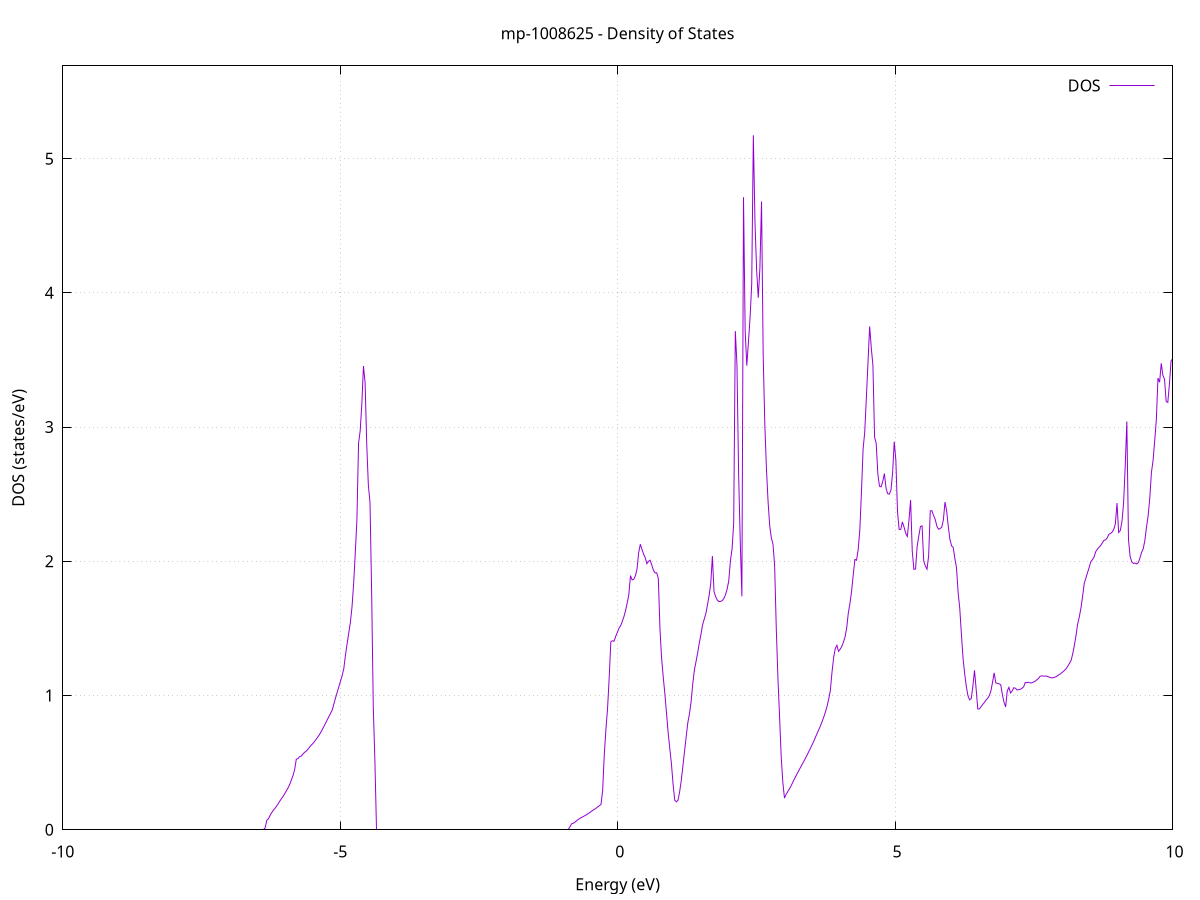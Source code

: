 set title 'mp-1008625 - Density of States'
set xlabel 'Energy (eV)'
set ylabel 'DOS (states/eV)'
set grid
set xrange [-10:10]
set yrange [0:5.691]
set xzeroaxis lt -1
set terminal png size 800,600
set output 'mp-1008625_dos_gnuplot.png'
plot '-' using 1:2 with lines title 'DOS'
-33.839500 0.000000
-33.810000 0.000000
-33.780500 0.000000
-33.751000 0.000000
-33.721400 0.000000
-33.691900 0.000000
-33.662400 0.000000
-33.632900 0.000000
-33.603300 0.000000
-33.573800 0.000000
-33.544300 0.000000
-33.514800 0.000000
-33.485200 0.000000
-33.455700 0.000000
-33.426200 0.000000
-33.396700 0.000000
-33.367100 0.000000
-33.337600 0.000000
-33.308100 0.000000
-33.278600 0.000000
-33.249000 0.000000
-33.219500 0.000000
-33.190000 0.000000
-33.160500 0.000000
-33.130900 0.000000
-33.101400 0.000000
-33.071900 0.000000
-33.042400 0.000000
-33.012900 0.000000
-32.983300 0.000000
-32.953800 0.000000
-32.924300 0.000000
-32.894800 0.000000
-32.865200 0.000000
-32.835700 0.000000
-32.806200 0.000000
-32.776700 0.000000
-32.747100 0.000000
-32.717600 0.000000
-32.688100 0.000000
-32.658600 0.000000
-32.629000 0.000000
-32.599500 0.000000
-32.570000 0.000000
-32.540500 0.000000
-32.510900 0.000000
-32.481400 0.000000
-32.451900 0.000000
-32.422400 0.000000
-32.392800 0.000000
-32.363300 0.000000
-32.333800 0.000000
-32.304300 0.000000
-32.274700 0.000000
-32.245200 0.000000
-32.215700 0.000000
-32.186200 0.000000
-32.156600 0.000000
-32.127100 0.000000
-32.097600 0.000000
-32.068100 0.000000
-32.038600 0.000000
-32.009000 0.000000
-31.979500 0.000000
-31.950000 0.000000
-31.920500 0.000000
-31.890900 0.000000
-31.861400 0.000000
-31.831900 0.000000
-31.802400 0.000000
-31.772800 0.000000
-31.743300 0.000000
-31.713800 0.000000
-31.684300 0.000000
-31.654700 0.000000
-31.625200 0.000000
-31.595700 0.000000
-31.566200 0.000000
-31.536600 0.000000
-31.507100 0.000000
-31.477600 0.000000
-31.448100 0.000000
-31.418500 0.000000
-31.389000 0.000000
-31.359500 0.000000
-31.330000 0.000000
-31.300400 0.000000
-31.270900 0.000000
-31.241400 0.000000
-31.211900 0.000000
-31.182400 0.000000
-31.152800 0.039900
-31.123300 3.479900
-31.093800 6.754600
-31.064300 11.267400
-31.034700 17.995500
-31.005200 22.302500
-30.975700 14.129100
-30.946200 9.964100
-30.916600 8.170200
-30.887100 11.721200
-30.857600 10.532000
-30.828100 7.667100
-30.798500 11.474300
-30.769000 12.755700
-30.739500 13.269800
-30.710000 18.081200
-30.680400 21.226600
-30.650900 19.642700
-30.621400 19.213500
-30.591900 19.181000
-30.562300 18.538100
-30.532800 22.323200
-30.503300 21.286700
-30.473800 24.714600
-30.444200 29.087400
-30.414700 11.530700
-30.385200 6.611700
-30.355700 4.261500
-30.326100 2.759500
-30.296600 1.640500
-30.267100 0.266700
-30.237600 0.000000
-30.208100 0.000000
-30.178500 0.000000
-30.149000 0.000000
-30.119500 0.000000
-30.090000 0.000000
-30.060400 0.000000
-30.030900 0.000000
-30.001400 0.000000
-29.971900 0.000000
-29.942300 0.000000
-29.912800 0.000000
-29.883300 0.000000
-29.853800 0.000000
-29.824200 0.000000
-29.794700 0.000000
-29.765200 0.000000
-29.735700 0.000000
-29.706100 0.000000
-29.676600 0.000000
-29.647100 0.000000
-29.617600 0.000000
-29.588000 0.000000
-29.558500 0.000000
-29.529000 0.000000
-29.499500 0.000000
-29.469900 0.000000
-29.440400 0.000000
-29.410900 0.000000
-29.381400 0.000000
-29.351800 0.000000
-29.322300 0.000000
-29.292800 0.000000
-29.263300 0.000000
-29.233800 0.000000
-29.204200 0.000000
-29.174700 0.000000
-29.145200 0.000000
-29.115700 0.000000
-29.086100 0.000000
-29.056600 0.000000
-29.027100 0.000000
-28.997600 0.000000
-28.968000 0.000000
-28.938500 0.000000
-28.909000 0.000000
-28.879500 0.000000
-28.849900 0.000000
-28.820400 0.000000
-28.790900 0.000000
-28.761400 0.000000
-28.731800 0.000000
-28.702300 0.000000
-28.672800 0.000000
-28.643300 0.000000
-28.613700 0.000000
-28.584200 0.000000
-28.554700 0.000000
-28.525200 0.000000
-28.495600 0.000000
-28.466100 0.000000
-28.436600 0.000000
-28.407100 0.000000
-28.377600 0.000000
-28.348000 0.000000
-28.318500 0.000000
-28.289000 0.000000
-28.259500 0.000000
-28.229900 0.000000
-28.200400 0.000000
-28.170900 0.000000
-28.141400 0.000000
-28.111800 0.000000
-28.082300 0.000000
-28.052800 0.000000
-28.023300 0.000000
-27.993700 0.000000
-27.964200 0.000000
-27.934700 0.000000
-27.905200 0.000000
-27.875600 0.000000
-27.846100 0.000000
-27.816600 0.000000
-27.787100 0.000000
-27.757500 0.000000
-27.728000 0.000000
-27.698500 0.000000
-27.669000 0.000000
-27.639400 0.000000
-27.609900 0.000000
-27.580400 0.000000
-27.550900 0.000000
-27.521300 0.000000
-27.491800 0.000000
-27.462300 0.000000
-27.432800 0.000000
-27.403300 0.000000
-27.373700 0.000000
-27.344200 0.000000
-27.314700 0.000000
-27.285200 0.000000
-27.255600 0.000000
-27.226100 0.000000
-27.196600 0.000000
-27.167100 0.000000
-27.137500 0.000000
-27.108000 0.000000
-27.078500 0.000000
-27.049000 0.000000
-27.019400 0.000000
-26.989900 0.000000
-26.960400 0.000000
-26.930900 0.000000
-26.901300 0.000000
-26.871800 0.000000
-26.842300 0.000000
-26.812800 0.000000
-26.783200 0.000000
-26.753700 0.000000
-26.724200 0.000000
-26.694700 0.000000
-26.665100 0.000000
-26.635600 0.000000
-26.606100 0.000000
-26.576600 0.000000
-26.547000 0.000000
-26.517500 0.000000
-26.488000 0.000000
-26.458500 0.000000
-26.429000 0.000000
-26.399400 0.000000
-26.369900 0.000000
-26.340400 0.000000
-26.310900 0.000000
-26.281300 0.000000
-26.251800 0.000000
-26.222300 0.000000
-26.192800 0.000000
-26.163200 0.000000
-26.133700 0.000000
-26.104200 0.000000
-26.074700 0.000000
-26.045100 0.000000
-26.015600 0.000000
-25.986100 0.000000
-25.956600 0.000000
-25.927000 0.000000
-25.897500 0.000000
-25.868000 0.000000
-25.838500 0.000000
-25.808900 0.000000
-25.779400 0.000000
-25.749900 0.000000
-25.720400 0.000000
-25.690800 0.000000
-25.661300 0.000000
-25.631800 0.000000
-25.602300 0.000000
-25.572800 0.000000
-25.543200 0.000000
-25.513700 0.000000
-25.484200 0.000000
-25.454700 0.000000
-25.425100 0.000000
-25.395600 0.000000
-25.366100 0.000000
-25.336600 0.000000
-25.307000 0.000000
-25.277500 0.000000
-25.248000 0.000000
-25.218500 0.000000
-25.188900 0.000000
-25.159400 0.000000
-25.129900 0.000000
-25.100400 0.000000
-25.070800 0.000000
-25.041300 0.000000
-25.011800 0.000000
-24.982300 0.000000
-24.952700 0.000000
-24.923200 0.000000
-24.893700 0.000000
-24.864200 0.000000
-24.834600 0.000000
-24.805100 0.000000
-24.775600 0.000000
-24.746100 0.000000
-24.716500 0.000000
-24.687000 0.000000
-24.657500 0.000000
-24.628000 0.000000
-24.598500 0.000000
-24.568900 0.000000
-24.539400 0.000000
-24.509900 0.000000
-24.480400 0.000000
-24.450800 0.000000
-24.421300 0.000000
-24.391800 0.000000
-24.362300 0.000000
-24.332700 0.000000
-24.303200 0.000000
-24.273700 0.000000
-24.244200 0.000000
-24.214600 0.000000
-24.185100 0.000000
-24.155600 0.000000
-24.126100 0.000000
-24.096500 0.000000
-24.067000 0.000000
-24.037500 0.000000
-24.008000 0.000000
-23.978400 0.000000
-23.948900 0.000000
-23.919400 0.000000
-23.889900 0.000000
-23.860300 0.000000
-23.830800 0.000000
-23.801300 0.000000
-23.771800 0.000000
-23.742300 0.000000
-23.712700 0.000000
-23.683200 0.000000
-23.653700 0.000000
-23.624200 0.000000
-23.594600 0.000000
-23.565100 0.000000
-23.535600 0.000000
-23.506100 0.000000
-23.476500 0.000000
-23.447000 0.000000
-23.417500 0.000000
-23.388000 0.000000
-23.358400 0.000000
-23.328900 0.000000
-23.299400 0.000000
-23.269900 0.000000
-23.240300 0.000000
-23.210800 0.000000
-23.181300 0.000000
-23.151800 0.000000
-23.122200 0.000000
-23.092700 0.000000
-23.063200 0.000000
-23.033700 0.000000
-23.004100 0.000000
-22.974600 0.000000
-22.945100 0.000000
-22.915600 0.000000
-22.886000 0.000000
-22.856500 0.000000
-22.827000 0.000000
-22.797500 0.000000
-22.768000 0.000000
-22.738400 0.000000
-22.708900 0.000000
-22.679400 0.000000
-22.649900 0.000000
-22.620300 0.000000
-22.590800 0.000000
-22.561300 0.000000
-22.531800 0.000000
-22.502200 0.000000
-22.472700 0.000000
-22.443200 0.000000
-22.413700 0.000000
-22.384100 0.000000
-22.354600 0.000000
-22.325100 0.000000
-22.295600 0.000000
-22.266000 0.000000
-22.236500 0.000000
-22.207000 0.000000
-22.177500 0.000000
-22.147900 0.000000
-22.118400 0.000000
-22.088900 0.000000
-22.059400 0.000000
-22.029800 0.000000
-22.000300 0.000000
-21.970800 0.000000
-21.941300 0.000000
-21.911700 0.000000
-21.882200 0.000000
-21.852700 0.000000
-21.823200 0.000000
-21.793700 0.000000
-21.764100 0.000000
-21.734600 0.000000
-21.705100 0.000000
-21.675600 0.000000
-21.646000 0.000000
-21.616500 0.000000
-21.587000 0.000000
-21.557500 0.000000
-21.527900 0.000000
-21.498400 0.000000
-21.468900 0.000000
-21.439400 0.000000
-21.409800 0.000000
-21.380300 0.000000
-21.350800 0.000000
-21.321300 0.000000
-21.291700 0.000000
-21.262200 0.000000
-21.232700 0.000000
-21.203200 0.000000
-21.173600 0.000000
-21.144100 0.000000
-21.114600 0.000000
-21.085100 0.000000
-21.055500 0.000000
-21.026000 0.000000
-20.996500 0.000000
-20.967000 0.000000
-20.937500 0.000000
-20.907900 0.000000
-20.878400 0.000000
-20.848900 0.000000
-20.819400 0.000000
-20.789800 0.000000
-20.760300 0.000000
-20.730800 0.000000
-20.701300 0.000000
-20.671700 0.000000
-20.642200 0.000000
-20.612700 0.000000
-20.583200 0.000000
-20.553600 0.000000
-20.524100 0.000000
-20.494600 0.000000
-20.465100 0.000000
-20.435500 0.000000
-20.406000 0.000000
-20.376500 0.000000
-20.347000 0.000000
-20.317400 0.000000
-20.287900 0.000000
-20.258400 0.000000
-20.228900 0.000000
-20.199300 0.000000
-20.169800 0.000000
-20.140300 0.000000
-20.110800 0.000000
-20.081200 0.000000
-20.051700 0.000000
-20.022200 0.000000
-19.992700 0.000000
-19.963200 0.000000
-19.933600 0.000000
-19.904100 0.000000
-19.874600 0.000000
-19.845100 0.000000
-19.815500 0.000000
-19.786000 0.000000
-19.756500 0.000000
-19.727000 0.000000
-19.697400 0.000000
-19.667900 0.000000
-19.638400 0.000000
-19.608900 0.000000
-19.579300 0.000000
-19.549800 0.000000
-19.520300 0.000000
-19.490800 0.000000
-19.461200 0.000000
-19.431700 0.000000
-19.402200 0.000000
-19.372700 0.000000
-19.343100 0.000000
-19.313600 0.000000
-19.284100 0.000000
-19.254600 0.000000
-19.225000 0.000000
-19.195500 0.000000
-19.166000 0.000000
-19.136500 0.000000
-19.106900 0.000000
-19.077400 0.000000
-19.047900 0.000000
-19.018400 0.000000
-18.988900 0.000000
-18.959300 0.000000
-18.929800 0.000000
-18.900300 0.000000
-18.870800 0.000000
-18.841200 0.000000
-18.811700 0.000000
-18.782200 0.000000
-18.752700 0.000000
-18.723100 0.000000
-18.693600 0.000000
-18.664100 0.000000
-18.634600 0.000000
-18.605000 0.000000
-18.575500 0.000000
-18.546000 0.000000
-18.516500 0.000000
-18.486900 0.000000
-18.457400 0.000000
-18.427900 0.000000
-18.398400 0.000000
-18.368800 0.000000
-18.339300 0.000000
-18.309800 0.000000
-18.280300 0.000000
-18.250700 0.000000
-18.221200 0.000000
-18.191700 0.000000
-18.162200 0.000000
-18.132700 0.000000
-18.103100 0.000000
-18.073600 0.000000
-18.044100 0.000000
-18.014600 0.000000
-17.985000 0.000000
-17.955500 0.000000
-17.926000 0.000000
-17.896500 0.000000
-17.866900 0.000000
-17.837400 0.000000
-17.807900 0.000000
-17.778400 0.000000
-17.748800 0.000000
-17.719300 0.000000
-17.689800 0.000000
-17.660300 0.000000
-17.630700 0.000000
-17.601200 0.000000
-17.571700 0.000000
-17.542200 0.000000
-17.512600 0.000000
-17.483100 0.000000
-17.453600 0.000000
-17.424100 0.000000
-17.394500 0.000000
-17.365000 0.000000
-17.335500 0.000000
-17.306000 0.000000
-17.276400 0.000000
-17.246900 0.000000
-17.217400 0.000000
-17.187900 0.000000
-17.158400 0.000000
-17.128800 0.000000
-17.099300 0.000000
-17.069800 0.000000
-17.040300 0.000000
-17.010700 0.000000
-16.981200 0.000000
-16.951700 0.000000
-16.922200 0.000000
-16.892600 0.000000
-16.863100 0.000000
-16.833600 0.000000
-16.804100 0.000000
-16.774500 0.000000
-16.745000 0.000000
-16.715500 0.000000
-16.686000 0.000000
-16.656400 0.000000
-16.626900 0.000000
-16.597400 0.000000
-16.567900 0.000000
-16.538300 0.000000
-16.508800 0.000000
-16.479300 0.000000
-16.449800 0.000000
-16.420200 0.000000
-16.390700 0.000000
-16.361200 0.000000
-16.331700 0.000000
-16.302100 0.000000
-16.272600 0.000000
-16.243100 0.000000
-16.213600 0.000000
-16.184100 0.000000
-16.154500 0.000000
-16.125000 0.000000
-16.095500 0.000000
-16.066000 0.000000
-16.036400 0.000000
-16.006900 0.000000
-15.977400 0.000000
-15.947900 0.000000
-15.918300 0.000000
-15.888800 0.000000
-15.859300 0.000000
-15.829800 0.000000
-15.800200 0.000000
-15.770700 0.000000
-15.741200 0.000000
-15.711700 0.000000
-15.682100 0.000000
-15.652600 0.000000
-15.623100 0.000000
-15.593600 0.000000
-15.564000 0.000000
-15.534500 0.000000
-15.505000 0.000000
-15.475500 0.000000
-15.445900 0.000000
-15.416400 0.000000
-15.386900 0.000000
-15.357400 0.000000
-15.327900 0.000000
-15.298300 0.000000
-15.268800 0.000000
-15.239300 0.000000
-15.209800 0.000000
-15.180200 0.000000
-15.150700 0.000000
-15.121200 0.000000
-15.091700 0.000000
-15.062100 0.000000
-15.032600 0.000000
-15.003100 0.000000
-14.973600 0.000000
-14.944000 0.000000
-14.914500 0.000000
-14.885000 0.000000
-14.855500 0.000000
-14.825900 0.000000
-14.796400 0.000000
-14.766900 0.000000
-14.737400 0.000000
-14.707800 0.000000
-14.678300 0.000000
-14.648800 0.000000
-14.619300 0.000000
-14.589700 0.000000
-14.560200 0.000000
-14.530700 0.000000
-14.501200 0.000000
-14.471600 0.000000
-14.442100 0.000000
-14.412600 0.000000
-14.383100 0.000000
-14.353600 0.000000
-14.324000 0.000000
-14.294500 0.000000
-14.265000 0.000000
-14.235500 0.000000
-14.205900 0.000000
-14.176400 0.000000
-14.146900 0.000000
-14.117400 0.000000
-14.087800 0.000000
-14.058300 0.000000
-14.028800 0.000000
-13.999300 0.000000
-13.969700 0.000000
-13.940200 0.000000
-13.910700 0.000000
-13.881200 0.000000
-13.851600 0.000000
-13.822100 0.000000
-13.792600 0.000000
-13.763100 0.000000
-13.733500 0.000000
-13.704000 0.000000
-13.674500 0.000000
-13.645000 0.000000
-13.615400 0.000000
-13.585900 0.000000
-13.556400 0.000000
-13.526900 0.000000
-13.497400 0.000000
-13.467800 0.000000
-13.438300 0.000000
-13.408800 0.000000
-13.379300 0.000000
-13.349700 0.000000
-13.320200 0.000000
-13.290700 0.000000
-13.261200 0.000000
-13.231600 0.000000
-13.202100 0.000000
-13.172600 0.000000
-13.143100 0.000000
-13.113500 0.000000
-13.084000 0.000000
-13.054500 0.000000
-13.025000 0.000000
-12.995400 0.000000
-12.965900 0.000000
-12.936400 0.000000
-12.906900 0.000000
-12.877300 0.000000
-12.847800 0.000000
-12.818300 0.000000
-12.788800 0.000000
-12.759200 0.000000
-12.729700 0.000000
-12.700200 0.000000
-12.670700 0.000000
-12.641100 0.000000
-12.611600 0.000000
-12.582100 0.000000
-12.552600 0.000000
-12.523100 0.000000
-12.493500 0.000000
-12.464000 0.000000
-12.434500 0.000000
-12.405000 0.000000
-12.375400 0.000000
-12.345900 0.000000
-12.316400 0.000000
-12.286900 0.000000
-12.257300 0.000000
-12.227800 0.000000
-12.198300 0.000000
-12.168800 0.000000
-12.139200 0.000000
-12.109700 0.000000
-12.080200 0.000000
-12.050700 0.000000
-12.021100 0.000000
-11.991600 0.000000
-11.962100 0.000000
-11.932600 0.000000
-11.903000 0.000000
-11.873500 0.000000
-11.844000 0.000000
-11.814500 0.000000
-11.784900 0.000000
-11.755400 0.000000
-11.725900 0.000000
-11.696400 0.000000
-11.666800 0.000000
-11.637300 0.000000
-11.607800 0.000000
-11.578300 0.000000
-11.548800 0.000000
-11.519200 0.000000
-11.489700 0.000000
-11.460200 0.000000
-11.430700 0.000000
-11.401100 0.000000
-11.371600 0.000000
-11.342100 0.000000
-11.312600 0.000000
-11.283000 0.000000
-11.253500 0.000000
-11.224000 0.000000
-11.194500 0.000000
-11.164900 0.000000
-11.135400 0.000000
-11.105900 0.000000
-11.076400 0.000000
-11.046800 0.000000
-11.017300 0.000000
-10.987800 0.000000
-10.958300 0.000000
-10.928700 0.000000
-10.899200 0.000000
-10.869700 0.000000
-10.840200 0.000000
-10.810600 0.000000
-10.781100 0.000000
-10.751600 0.000000
-10.722100 0.000000
-10.692600 0.000000
-10.663000 0.000000
-10.633500 0.000000
-10.604000 0.000000
-10.574500 0.000000
-10.544900 0.000000
-10.515400 0.000000
-10.485900 0.000000
-10.456400 0.000000
-10.426800 0.000000
-10.397300 0.000000
-10.367800 0.000000
-10.338300 0.000000
-10.308700 0.000000
-10.279200 0.000000
-10.249700 0.000000
-10.220200 0.000000
-10.190600 0.000000
-10.161100 0.000000
-10.131600 0.000000
-10.102100 0.000000
-10.072500 0.000000
-10.043000 0.000000
-10.013500 0.000000
-9.984000 0.000000
-9.954400 0.000000
-9.924900 0.000000
-9.895400 0.000000
-9.865900 0.000000
-9.836300 0.000000
-9.806800 0.000000
-9.777300 0.000000
-9.747800 0.000000
-9.718300 0.000000
-9.688700 0.000000
-9.659200 0.000000
-9.629700 0.000000
-9.600200 0.000000
-9.570600 0.000000
-9.541100 0.000000
-9.511600 0.000000
-9.482100 0.000000
-9.452500 0.000000
-9.423000 0.000000
-9.393500 0.000000
-9.364000 0.000000
-9.334400 0.000000
-9.304900 0.000000
-9.275400 0.000000
-9.245900 0.000000
-9.216300 0.000000
-9.186800 0.000000
-9.157300 0.000000
-9.127800 0.000000
-9.098200 0.000000
-9.068700 0.000000
-9.039200 0.000000
-9.009700 0.000000
-8.980100 0.000000
-8.950600 0.000000
-8.921100 0.000000
-8.891600 0.000000
-8.862000 0.000000
-8.832500 0.000000
-8.803000 0.000000
-8.773500 0.000000
-8.744000 0.000000
-8.714400 0.000000
-8.684900 0.000000
-8.655400 0.000000
-8.625900 0.000000
-8.596300 0.000000
-8.566800 0.000000
-8.537300 0.000000
-8.507800 0.000000
-8.478200 0.000000
-8.448700 0.000000
-8.419200 0.000000
-8.389700 0.000000
-8.360100 0.000000
-8.330600 0.000000
-8.301100 0.000000
-8.271600 0.000000
-8.242000 0.000000
-8.212500 0.000000
-8.183000 0.000000
-8.153500 0.000000
-8.123900 0.000000
-8.094400 0.000000
-8.064900 0.000000
-8.035400 0.000000
-8.005800 0.000000
-7.976300 0.000000
-7.946800 0.000000
-7.917300 0.000000
-7.887800 0.000000
-7.858200 0.000000
-7.828700 0.000000
-7.799200 0.000000
-7.769700 0.000000
-7.740100 0.000000
-7.710600 0.000000
-7.681100 0.000000
-7.651600 0.000000
-7.622000 0.000000
-7.592500 0.000000
-7.563000 0.000000
-7.533500 0.000000
-7.503900 0.000000
-7.474400 0.000000
-7.444900 0.000000
-7.415400 0.000000
-7.385800 0.000000
-7.356300 0.000000
-7.326800 0.000000
-7.297300 0.000000
-7.267700 0.000000
-7.238200 0.000000
-7.208700 0.000000
-7.179200 0.000000
-7.149600 0.000000
-7.120100 0.000000
-7.090600 0.000000
-7.061100 0.000000
-7.031500 0.000000
-7.002000 0.000000
-6.972500 0.000000
-6.943000 0.000000
-6.913500 0.000000
-6.883900 0.000000
-6.854400 0.000000
-6.824900 0.000000
-6.795400 0.000000
-6.765800 0.000000
-6.736300 0.000000
-6.706800 0.000000
-6.677300 0.000000
-6.647700 0.000000
-6.618200 0.000000
-6.588700 0.000000
-6.559200 0.000000
-6.529600 0.000000
-6.500100 0.000000
-6.470600 0.000000
-6.441100 0.000000
-6.411500 0.000000
-6.382000 0.000000
-6.352500 0.015000
-6.323000 0.071600
-6.293400 0.082000
-6.263900 0.107600
-6.234400 0.128000
-6.204900 0.145400
-6.175300 0.160200
-6.145800 0.177200
-6.116300 0.195100
-6.086800 0.214800
-6.057200 0.232600
-6.027700 0.250200
-5.998200 0.270700
-5.968700 0.291200
-5.939200 0.312800
-5.909600 0.338500
-5.880100 0.371800
-5.850600 0.404000
-5.821100 0.449300
-5.791500 0.526000
-5.762000 0.530200
-5.732500 0.544300
-5.703000 0.548900
-5.673400 0.563300
-5.643900 0.576600
-5.614400 0.585000
-5.584900 0.598500
-5.555300 0.614000
-5.525800 0.629000
-5.496300 0.641300
-5.466800 0.656400
-5.437200 0.672500
-5.407700 0.689100
-5.378200 0.706200
-5.348700 0.727300
-5.319100 0.749800
-5.289600 0.773800
-5.260100 0.797700
-5.230600 0.821800
-5.201000 0.845900
-5.171500 0.870000
-5.142000 0.894400
-5.112500 0.940200
-5.083000 0.984200
-5.053400 1.026100
-5.023900 1.067300
-4.994400 1.107700
-4.964900 1.147700
-4.935300 1.200900
-4.905800 1.301000
-4.876300 1.384400
-4.846800 1.464000
-4.817200 1.544600
-4.787700 1.659100
-4.758200 1.832300
-4.728700 2.061300
-4.699100 2.307300
-4.669600 2.880200
-4.640100 2.972200
-4.610600 3.171600
-4.581000 3.454700
-4.551500 3.332000
-4.522000 2.869000
-4.492500 2.564200
-4.462900 2.436500
-4.433400 1.757600
-4.403900 0.911700
-4.374400 0.505300
-4.344800 0.000000
-4.315300 0.000000
-4.285800 0.000000
-4.256300 0.000000
-4.226700 0.000000
-4.197200 0.000000
-4.167700 0.000000
-4.138200 0.000000
-4.108700 0.000000
-4.079100 0.000000
-4.049600 0.000000
-4.020100 0.000000
-3.990600 0.000000
-3.961000 0.000000
-3.931500 0.000000
-3.902000 0.000000
-3.872500 0.000000
-3.842900 0.000000
-3.813400 0.000000
-3.783900 0.000000
-3.754400 0.000000
-3.724800 0.000000
-3.695300 0.000000
-3.665800 0.000000
-3.636300 0.000000
-3.606700 0.000000
-3.577200 0.000000
-3.547700 0.000000
-3.518200 0.000000
-3.488600 0.000000
-3.459100 0.000000
-3.429600 0.000000
-3.400100 0.000000
-3.370500 0.000000
-3.341000 0.000000
-3.311500 0.000000
-3.282000 0.000000
-3.252400 0.000000
-3.222900 0.000000
-3.193400 0.000000
-3.163900 0.000000
-3.134400 0.000000
-3.104800 0.000000
-3.075300 0.000000
-3.045800 0.000000
-3.016300 0.000000
-2.986700 0.000000
-2.957200 0.000000
-2.927700 0.000000
-2.898200 0.000000
-2.868600 0.000000
-2.839100 0.000000
-2.809600 0.000000
-2.780100 0.000000
-2.750500 0.000000
-2.721000 0.000000
-2.691500 0.000000
-2.662000 0.000000
-2.632400 0.000000
-2.602900 0.000000
-2.573400 0.000000
-2.543900 0.000000
-2.514300 0.000000
-2.484800 0.000000
-2.455300 0.000000
-2.425800 0.000000
-2.396200 0.000000
-2.366700 0.000000
-2.337200 0.000000
-2.307700 0.000000
-2.278200 0.000000
-2.248600 0.000000
-2.219100 0.000000
-2.189600 0.000000
-2.160100 0.000000
-2.130500 0.000000
-2.101000 0.000000
-2.071500 0.000000
-2.042000 0.000000
-2.012400 0.000000
-1.982900 0.000000
-1.953400 0.000000
-1.923900 0.000000
-1.894300 0.000000
-1.864800 0.000000
-1.835300 0.000000
-1.805800 0.000000
-1.776200 0.000000
-1.746700 0.000000
-1.717200 0.000000
-1.687700 0.000000
-1.658100 0.000000
-1.628600 0.000000
-1.599100 0.000000
-1.569600 0.000000
-1.540000 0.000000
-1.510500 0.000000
-1.481000 0.000000
-1.451500 0.000000
-1.421900 0.000000
-1.392400 0.000000
-1.362900 0.000000
-1.333400 0.000000
-1.303900 0.000000
-1.274300 0.000000
-1.244800 0.000000
-1.215300 0.000000
-1.185800 0.000000
-1.156200 0.000000
-1.126700 0.000000
-1.097200 0.000000
-1.067700 0.000000
-1.038100 0.000000
-1.008600 0.000000
-0.979100 0.000000
-0.949600 0.000000
-0.920000 0.000000
-0.890500 0.002800
-0.861000 0.020900
-0.831500 0.044300
-0.801900 0.047700
-0.772400 0.055800
-0.742900 0.066400
-0.713400 0.076100
-0.683800 0.084000
-0.654300 0.091200
-0.624800 0.097100
-0.595300 0.104100
-0.565700 0.111600
-0.536200 0.119200
-0.506700 0.127400
-0.477200 0.135900
-0.447700 0.144700
-0.418100 0.152300
-0.388600 0.160600
-0.359100 0.170300
-0.329600 0.179500
-0.300000 0.189000
-0.270500 0.292700
-0.241000 0.558800
-0.211500 0.747400
-0.181900 0.903000
-0.152400 1.133400
-0.122900 1.400500
-0.093400 1.408200
-0.063800 1.405000
-0.034300 1.441500
-0.004800 1.471300
0.024700 1.501500
0.054300 1.520900
0.083800 1.551800
0.113300 1.587500
0.142800 1.633900
0.172400 1.690500
0.201900 1.752800
0.231400 1.893500
0.260900 1.861600
0.290500 1.866000
0.320000 1.892500
0.349500 1.943400
0.379000 2.065100
0.408600 2.127300
0.438100 2.088300
0.467600 2.053800
0.497100 2.027300
0.526600 1.982000
0.556200 2.000200
0.585700 2.008200
0.615200 1.972200
0.644700 1.934200
0.674300 1.913500
0.703800 1.914900
0.733300 1.871500
0.762800 1.495700
0.792400 1.277400
0.821900 1.136600
0.851400 1.010600
0.880900 0.868600
0.910500 0.722100
0.940000 0.605000
0.969500 0.491500
0.999000 0.340200
1.028600 0.221100
1.058100 0.208400
1.087600 0.219900
1.117100 0.282300
1.146700 0.366200
1.176200 0.475200
1.205700 0.584400
1.235200 0.693400
1.264800 0.798200
1.294300 0.863200
1.323800 0.953200
1.353300 1.086300
1.382900 1.190200
1.412400 1.252300
1.441900 1.318000
1.471400 1.390500
1.500900 1.454900
1.530500 1.525900
1.560000 1.569000
1.589500 1.609200
1.619000 1.674700
1.648600 1.745400
1.678100 1.833600
1.707600 2.039400
1.737100 1.773700
1.766700 1.736400
1.796200 1.710700
1.825700 1.700100
1.855200 1.701500
1.884800 1.707300
1.914300 1.723400
1.943800 1.751400
1.973300 1.793100
2.002900 1.855600
2.032400 2.004000
2.061900 2.091700
2.091400 2.283100
2.121000 3.715100
2.150500 3.464100
2.180000 2.658400
2.209500 2.153100
2.239100 1.739300
2.268600 4.712700
2.298100 3.717800
2.327600 3.458000
2.357100 3.631500
2.386700 3.815900
2.416200 4.062000
2.445700 5.174000
2.475200 4.525200
2.504800 4.170100
2.534300 3.963600
2.563800 4.183800
2.593300 4.681200
2.622900 3.537400
2.652400 3.020800
2.681900 2.687900
2.711400 2.442200
2.741000 2.262500
2.770500 2.173900
2.800000 2.127700
2.829500 1.966700
2.859100 1.499600
2.888600 1.132800
2.918100 0.843800
2.947600 0.547800
2.977200 0.352400
3.006700 0.236000
3.036200 0.263900
3.065700 0.284300
3.095300 0.303700
3.124800 0.327100
3.154300 0.351700
3.183800 0.377000
3.213400 0.400800
3.242900 0.424200
3.272400 0.447000
3.301900 0.469700
3.331400 0.492000
3.361000 0.514500
3.390500 0.538000
3.420000 0.561800
3.449500 0.586300
3.479100 0.611600
3.508600 0.636400
3.538100 0.663300
3.567600 0.691800
3.597200 0.719600
3.626700 0.747500
3.656200 0.775700
3.685700 0.806800
3.715300 0.840100
3.744800 0.878100
3.774300 0.919400
3.803800 0.974000
3.833400 1.037600
3.862900 1.172600
3.892400 1.281500
3.921900 1.349900
3.951500 1.374100
3.981000 1.329500
4.010500 1.344600
4.040000 1.366100
4.069600 1.398700
4.099100 1.437800
4.128600 1.505000
4.158100 1.618000
4.187700 1.688500
4.217200 1.780400
4.246700 1.902800
4.276200 2.014200
4.305700 2.008100
4.335300 2.088600
4.364800 2.233500
4.394300 2.517400
4.423800 2.837600
4.453400 2.963000
4.482900 3.221400
4.512400 3.484300
4.541900 3.749700
4.571500 3.589000
4.601000 3.460100
4.630500 2.926400
4.660000 2.877900
4.689600 2.651100
4.719100 2.559200
4.748600 2.554900
4.778100 2.595000
4.807700 2.653900
4.837200 2.544900
4.866700 2.503600
4.896200 2.500500
4.925800 2.529600
4.955300 2.658500
4.984800 2.891600
5.014300 2.754100
5.043900 2.370000
5.073400 2.237700
5.102900 2.237900
5.132400 2.293500
5.161900 2.254600
5.191500 2.209200
5.221000 2.185200
5.250500 2.305200
5.280000 2.456500
5.309600 2.076200
5.339100 1.940500
5.368600 1.942800
5.398100 2.111300
5.427700 2.189100
5.457200 2.259600
5.486700 2.264300
5.516200 2.001500
5.545800 1.965800
5.575300 1.941500
5.604800 2.040000
5.634300 2.375700
5.663900 2.377000
5.693400 2.342200
5.722900 2.313300
5.752400 2.263200
5.782000 2.238800
5.811500 2.244200
5.841000 2.253200
5.870500 2.309100
5.900100 2.441800
5.929600 2.374900
5.959100 2.259700
5.988600 2.163500
6.018200 2.115000
6.047700 2.103600
6.077200 2.022100
6.106700 1.952000
6.136200 1.768900
6.165800 1.650400
6.195300 1.456400
6.224800 1.280000
6.254300 1.163200
6.283900 1.068000
6.313400 0.998900
6.342900 0.968000
6.372400 0.976500
6.402000 1.069500
6.431500 1.188100
6.461000 1.049000
6.490500 0.900000
6.520100 0.900400
6.549600 0.916600
6.579100 0.933700
6.608600 0.947800
6.638200 0.966500
6.667700 0.978600
6.697200 0.998200
6.726700 1.032800
6.756300 1.098100
6.785800 1.169400
6.815300 1.094600
6.844800 1.090700
6.874400 1.087700
6.903900 1.081200
6.933400 1.009000
6.962900 0.950900
6.992500 0.914900
7.022000 1.034400
7.051500 1.061100
7.081000 1.019300
7.110500 1.034200
7.140100 1.058300
7.169600 1.054300
7.199100 1.041700
7.228600 1.044000
7.258200 1.047100
7.287700 1.054300
7.317200 1.065200
7.346700 1.097200
7.376300 1.096200
7.405800 1.098600
7.435300 1.094200
7.464800 1.094300
7.494400 1.100300
7.523900 1.106900
7.553400 1.116500
7.582900 1.126400
7.612500 1.142300
7.642000 1.147100
7.671500 1.144900
7.701000 1.144600
7.730600 1.145400
7.760100 1.140300
7.789600 1.135500
7.819100 1.131700
7.848700 1.132500
7.878200 1.136300
7.907700 1.141800
7.937200 1.150700
7.966700 1.158100
7.996300 1.167000
8.025800 1.177200
8.055300 1.187800
8.084800 1.200800
8.114400 1.220500
8.143900 1.240600
8.173400 1.262900
8.202900 1.312600
8.232500 1.376500
8.262000 1.449600
8.291500 1.534800
8.321000 1.586600
8.350600 1.653600
8.380100 1.740400
8.409600 1.835700
8.439100 1.875300
8.468700 1.915800
8.498200 1.953600
8.527700 1.997300
8.557200 2.013000
8.586800 2.031800
8.616300 2.071900
8.645800 2.090200
8.675300 2.104800
8.704900 2.117800
8.734400 2.136700
8.763900 2.155800
8.793400 2.160000
8.823000 2.174600
8.852500 2.200800
8.882000 2.207500
8.911500 2.217400
8.941000 2.236600
8.970600 2.279600
9.000100 2.433700
9.029600 2.214700
9.059100 2.228900
9.088700 2.295100
9.118200 2.432600
9.147700 2.704800
9.177200 3.041800
9.206800 2.161000
9.236300 2.036200
9.265800 1.995100
9.295300 1.984400
9.324900 1.986900
9.354400 1.980400
9.383900 1.989400
9.413400 2.025200
9.443000 2.066600
9.472500 2.093500
9.502000 2.156000
9.531500 2.255400
9.561100 2.340700
9.590600 2.469100
9.620100 2.661000
9.649600 2.750700
9.679200 2.897300
9.708700 3.053800
9.738200 3.365000
9.767700 3.334000
9.797300 3.475400
9.826800 3.385400
9.856300 3.356400
9.885800 3.191500
9.915300 3.183600
9.944900 3.321800
9.974400 3.493400
10.003900 3.509800
10.033400 3.500400
10.063000 3.404800
10.092500 3.335200
10.122000 3.219700
10.151500 2.790200
10.181100 2.469200
10.210600 2.268300
10.240100 2.258000
10.269600 2.280300
10.299200 2.378500
10.328700 2.478400
10.358200 2.552300
10.387700 2.674600
10.417300 2.777400
10.446800 2.815700
10.476300 2.863800
10.505800 2.781600
10.535400 2.783600
10.564900 2.832700
10.594400 2.888400
10.623900 2.910900
10.653500 2.978100
10.683000 3.142200
10.712500 3.442800
10.742000 3.167300
10.771500 2.883600
10.801100 2.725200
10.830600 2.617800
10.860100 2.434400
10.889600 2.286900
10.919200 2.156800
10.948700 2.073700
10.978200 1.996300
11.007700 1.960500
11.037300 1.946500
11.066800 1.907100
11.096300 1.990900
11.125800 2.020000
11.155400 2.168800
11.184900 2.391800
11.214400 2.473200
11.243900 2.410800
11.273500 2.269200
11.303000 2.043500
11.332500 1.909800
11.362000 1.767200
11.391600 1.610900
11.421100 1.473900
11.450600 1.375900
11.480100 1.326500
11.509700 1.327100
11.539200 1.332900
11.568700 1.306500
11.598200 1.300200
11.627800 1.383300
11.657300 1.201400
11.686800 1.095500
11.716300 0.979000
11.745800 0.946000
11.775400 1.008600
11.804900 1.022600
11.834400 1.097700
11.863900 1.195800
11.893500 1.259600
11.923000 1.306900
11.952500 1.317900
11.982000 1.351100
12.011600 1.444100
12.041100 1.572400
12.070600 1.659800
12.100100 1.773500
12.129700 1.829500
12.159200 1.889400
12.188700 1.804200
12.218200 1.797200
12.247800 1.823500
12.277300 1.848000
12.306800 1.848800
12.336300 1.833900
12.365900 1.834100
12.395400 1.846600
12.424900 1.816900
12.454400 1.849500
12.484000 1.881600
12.513500 1.789100
12.543000 1.774200
12.572500 1.779000
12.602000 1.768900
12.631600 1.799000
12.661100 1.834600
12.690600 1.878900
12.720100 2.038800
12.749700 1.959900
12.779200 1.420600
12.808700 1.184100
12.838200 1.107500
12.867800 1.058600
12.897300 1.008600
12.926800 0.969700
12.956300 0.953800
12.985900 0.953800
13.015400 0.975900
13.044900 1.002400
13.074400 1.025700
13.104000 1.030300
13.133500 1.033500
13.163000 1.065900
13.192500 1.112200
13.222100 1.185600
13.251600 1.261300
13.281100 1.337800
13.310600 1.419500
13.340200 1.425100
13.369700 1.319200
13.399200 1.249200
13.428700 1.211000
13.458300 1.187600
13.487800 1.174300
13.517300 1.169200
13.546800 1.170100
13.576300 1.172600
13.605900 1.187800
13.635400 1.184000
13.664900 1.177100
13.694400 1.184500
13.724000 1.200100
13.753500 1.228200
13.783000 1.237500
13.812500 1.244300
13.842100 1.247100
13.871600 1.293200
13.901100 1.322000
13.930600 1.317700
13.960200 1.298100
13.989700 1.294800
14.019200 1.275000
14.048700 1.280000
14.078300 1.273500
14.107800 1.265400
14.137300 1.265100
14.166800 1.276600
14.196400 1.315700
14.225900 1.408200
14.255400 1.454000
14.284900 1.434300
14.314500 1.389400
14.344000 1.345600
14.373500 1.304300
14.403000 1.283500
14.432600 1.269400
14.462100 1.265600
14.491600 1.270400
14.521100 1.281600
14.550600 1.289100
14.580200 1.288500
14.609700 1.280300
14.639200 1.280900
14.668700 1.301800
14.698300 1.345900
14.727800 1.424700
14.757300 1.456700
14.786800 1.441800
14.816400 1.426800
14.845900 1.409200
14.875400 1.415300
14.904900 1.433800
14.934500 1.456300
14.964000 1.491600
14.993500 1.509500
15.023000 1.582600
15.052600 1.624200
15.082100 1.623000
15.111600 1.608700
15.141100 1.604300
15.170700 1.606900
15.200200 1.623900
15.229700 1.653000
15.259200 1.697600
15.288800 1.711700
15.318300 1.715000
15.347800 1.712000
15.377300 1.635800
15.406800 1.590900
15.436400 1.567000
15.465900 1.552100
15.495400 1.546000
15.524900 1.505300
15.554500 1.466200
15.584000 1.430500
15.613500 1.400900
15.643000 1.368200
15.672600 1.342800
15.702100 1.322300
15.731600 1.299100
15.761100 1.256000
15.790700 1.232500
15.820200 1.231000
15.849700 1.230900
15.879200 1.232400
15.908800 1.233400
15.938300 1.232700
15.967800 1.231800
15.997300 1.231500
16.026900 1.231700
16.056400 1.233500
16.085900 1.239400
16.115400 1.249400
16.145000 1.267900
16.174500 1.284200
16.204000 1.295200
16.233500 1.288600
16.263100 1.288000
16.292600 1.284600
16.322100 1.236800
16.351600 1.199700
16.381100 1.176200
16.410700 1.127600
16.440200 1.109600
16.469700 1.098000
16.499200 1.097700
16.528800 1.117000
16.558300 1.162200
16.587800 1.219300
16.617300 1.320900
16.646900 1.478200
16.676400 1.583500
16.705900 1.683400
16.735400 1.723800
16.765000 1.701400
16.794500 1.689200
16.824000 1.660400
16.853500 1.566600
16.883100 1.473800
16.912600 1.331000
16.942100 1.265000
16.971600 1.240800
17.001200 1.246000
17.030700 1.198400
17.060200 1.103400
17.089700 1.054800
17.119300 1.028900
17.148800 0.962000
17.178300 0.932600
17.207800 0.916000
17.237400 0.907600
17.266900 0.881500
17.296400 0.841200
17.325900 0.793700
17.355400 0.746300
17.385000 0.701100
17.414500 0.659100
17.444000 0.620100
17.473500 0.590000
17.503100 0.553500
17.532600 0.519900
17.562100 0.507600
17.591600 0.505900
17.621200 0.504700
17.650700 0.502700
17.680200 0.508200
17.709700 0.527200
17.739300 0.543300
17.768800 0.600000
17.798300 0.685700
17.827800 0.715400
17.857400 0.727200
17.886900 0.732100
17.916400 0.730900
17.945900 0.761400
17.975500 0.847300
18.005000 0.919500
18.034500 0.919100
18.064000 0.906000
18.093600 0.885500
18.123100 0.848200
18.152600 0.826200
18.182100 0.806000
18.211600 0.791500
18.241200 0.787600
18.270700 0.796700
18.300200 0.809600
18.329700 0.827400
18.359300 0.839300
18.388800 0.858600
18.418300 0.883900
18.447800 0.925800
18.477400 0.982100
18.506900 1.050400
18.536400 1.132600
18.565900 1.230500
18.595500 1.293700
18.625000 1.356900
18.654500 1.422100
18.684000 1.460000
18.713600 1.445900
18.743100 1.421800
18.772600 1.379000
18.802100 1.334100
18.831700 1.296800
18.861200 1.217400
18.890700 1.112700
18.920200 1.029400
18.949800 0.979500
18.979300 0.938900
19.008800 0.904700
19.038300 0.878200
19.067900 0.853400
19.097400 0.831100
19.126900 0.809000
19.156400 0.792500
19.185900 0.795100
19.215500 0.813500
19.245000 0.816600
19.274500 0.826800
19.304000 0.842900
19.333600 0.865100
19.363100 0.912600
19.392600 0.955300
19.422100 0.964900
19.451700 0.980900
19.481200 1.004200
19.510700 1.035100
19.540200 1.077700
19.569800 1.118300
19.599300 1.161200
19.628800 1.149900
19.658300 1.158500
19.687900 1.172700
19.717400 1.218700
19.746900 1.245600
19.776400 1.221500
19.806000 1.230900
19.835500 1.256900
19.865000 1.310500
19.894500 1.413600
19.924100 1.657100
19.953600 1.676300
19.983100 1.769500
20.012600 1.862400
20.042200 1.817500
20.071700 1.729400
20.101200 1.639700
20.130700 1.592200
20.160200 1.508400
20.189800 1.439900
20.219300 1.400500
20.248800 1.341800
20.278300 1.231800
20.307900 1.107500
20.337400 1.007000
20.366900 0.970700
20.396400 0.923500
20.426000 0.914100
20.455500 0.913600
20.485000 0.916400
20.514500 0.926800
20.544100 0.931300
20.573600 0.927800
20.603100 0.930500
20.632600 0.938900
20.662200 0.950200
20.691700 0.968800
20.721200 0.999900
20.750700 1.014800
20.780300 0.952700
20.809800 0.865700
20.839300 0.809700
20.868800 0.759400
20.898400 0.690800
20.927900 0.592700
20.957400 0.530400
20.986900 0.502600
21.016400 0.467600
21.046000 0.428400
21.075500 0.414100
21.105000 0.390100
21.134500 0.371900
21.164100 0.358600
21.193600 0.350800
21.223100 0.348100
21.252600 0.354500
21.282200 0.366100
21.311700 0.373200
21.341200 0.379600
21.370700 0.388700
21.400300 0.396600
21.429800 0.400200
21.459300 0.407400
21.488800 0.426900
21.518400 0.458400
21.547900 0.497400
21.577400 0.504200
21.606900 0.519400
21.636500 0.544300
21.666000 0.566500
21.695500 0.598100
21.725000 0.646100
21.754600 0.722300
21.784100 0.938500
21.813600 0.931200
21.843100 0.908800
21.872700 0.859400
21.902200 0.781600
21.931700 0.646500
21.961200 0.625000
21.990700 0.833500
22.020300 0.679000
22.049800 0.306300
22.079300 0.243100
22.108800 0.228000
22.138400 0.213600
22.167900 0.198200
22.197400 0.178300
22.226900 0.160100
22.256500 0.144600
22.286000 0.129300
22.315500 0.114900
22.345000 0.100700
22.374600 0.085900
22.404100 0.070300
22.433600 0.055800
22.463100 0.045700
22.492700 0.021100
22.522200 0.000200
22.551700 0.000000
22.581200 0.000000
22.610800 0.000000
22.640300 0.000000
22.669800 0.000000
22.699300 0.000000
22.728900 0.000000
22.758400 0.000000
22.787900 0.000000
22.817400 0.000000
22.846900 0.000000
22.876500 0.000000
22.906000 0.000000
22.935500 0.000000
22.965000 0.000000
22.994600 0.000000
23.024100 0.000000
23.053600 0.000000
23.083100 0.000000
23.112700 0.000000
23.142200 0.000000
23.171700 0.000000
23.201200 0.000000
23.230800 0.000000
23.260300 0.000000
23.289800 0.000000
23.319300 0.000000
23.348900 0.000000
23.378400 0.000000
23.407900 0.000000
23.437400 0.000000
23.467000 0.000000
23.496500 0.000000
23.526000 0.000000
23.555500 0.000000
23.585100 0.000000
23.614600 0.000000
23.644100 0.000000
23.673600 0.000000
23.703200 0.000000
23.732700 0.000000
23.762200 0.000000
23.791700 0.000000
23.821200 0.000000
23.850800 0.000000
23.880300 0.000000
23.909800 0.000000
23.939300 0.000000
23.968900 0.000000
23.998400 0.000000
24.027900 0.000000
24.057400 0.000000
24.087000 0.000000
24.116500 0.000000
24.146000 0.000000
24.175500 0.000000
24.205100 0.000000
24.234600 0.000000
24.264100 0.000000
24.293600 0.000000
24.323200 0.000000
24.352700 0.000000
24.382200 0.000000
24.411700 0.000000
24.441300 0.000000
24.470800 0.000000
24.500300 0.000000
24.529800 0.000000
24.559400 0.000000
24.588900 0.000000
24.618400 0.000000
24.647900 0.000000
24.677500 0.000000
24.707000 0.000000
24.736500 0.000000
24.766000 0.000000
24.795500 0.000000
24.825100 0.000000
24.854600 0.000000
24.884100 0.000000
24.913600 0.000000
24.943200 0.000000
24.972700 0.000000
25.002200 0.000000
25.031700 0.000000
25.061300 0.000000
25.090800 0.000000
25.120300 0.000000
25.149800 0.000000
25.179400 0.000000
25.208900 0.000000
e
